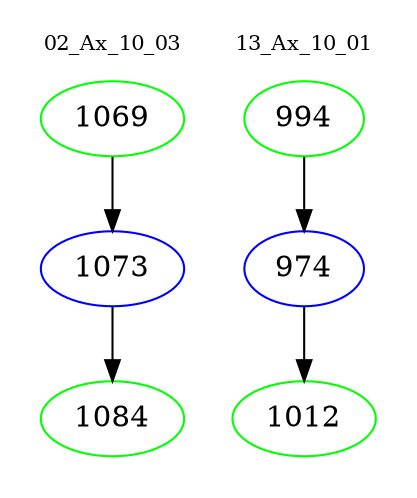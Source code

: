digraph{
subgraph cluster_0 {
color = white
label = "02_Ax_10_03";
fontsize=10;
T0_1069 [label="1069", color="green"]
T0_1069 -> T0_1073 [color="black"]
T0_1073 [label="1073", color="blue"]
T0_1073 -> T0_1084 [color="black"]
T0_1084 [label="1084", color="green"]
}
subgraph cluster_1 {
color = white
label = "13_Ax_10_01";
fontsize=10;
T1_994 [label="994", color="green"]
T1_994 -> T1_974 [color="black"]
T1_974 [label="974", color="blue"]
T1_974 -> T1_1012 [color="black"]
T1_1012 [label="1012", color="green"]
}
}

